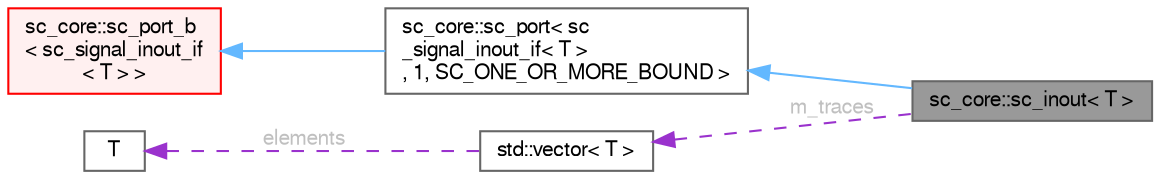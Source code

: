 digraph "sc_core::sc_inout&lt; T &gt;"
{
 // LATEX_PDF_SIZE
  bgcolor="transparent";
  edge [fontname=FreeSans,fontsize=10,labelfontname=FreeSans,labelfontsize=10];
  node [fontname=FreeSans,fontsize=10,shape=box,height=0.2,width=0.4];
  rankdir="LR";
  Node1 [id="Node000001",label="sc_core::sc_inout\< T \>",height=0.2,width=0.4,color="gray40", fillcolor="grey60", style="filled", fontcolor="black",tooltip=" "];
  Node2 -> Node1 [id="edge1_Node000001_Node000002",dir="back",color="steelblue1",style="solid",tooltip=" "];
  Node2 [id="Node000002",label="sc_core::sc_port\< sc\l_signal_inout_if\< T \>\l, 1, SC_ONE_OR_MORE_BOUND \>",height=0.2,width=0.4,color="gray40", fillcolor="white", style="filled",URL="$a01385.html",tooltip=" "];
  Node3 -> Node2 [id="edge2_Node000002_Node000003",dir="back",color="steelblue1",style="solid",tooltip=" "];
  Node3 [id="Node000003",label="sc_core::sc_port_b\l\< sc_signal_inout_if\l\< T \> \>",height=0.2,width=0.4,color="red", fillcolor="#FFF0F0", style="filled",URL="$a01381.html",tooltip=" "];
  Node6 -> Node1 [id="edge3_Node000001_Node000006",dir="back",color="darkorchid3",style="dashed",tooltip=" ",label=" m_traces",fontcolor="grey" ];
  Node6 [id="Node000006",label="std::vector\< T \>",height=0.2,width=0.4,color="gray40", fillcolor="white", style="filled",tooltip=" "];
  Node7 -> Node6 [id="edge4_Node000006_Node000007",dir="back",color="darkorchid3",style="dashed",tooltip=" ",label=" elements",fontcolor="grey" ];
  Node7 [id="Node000007",label="T",height=0.2,width=0.4,color="gray40", fillcolor="white", style="filled",tooltip=" "];
}
